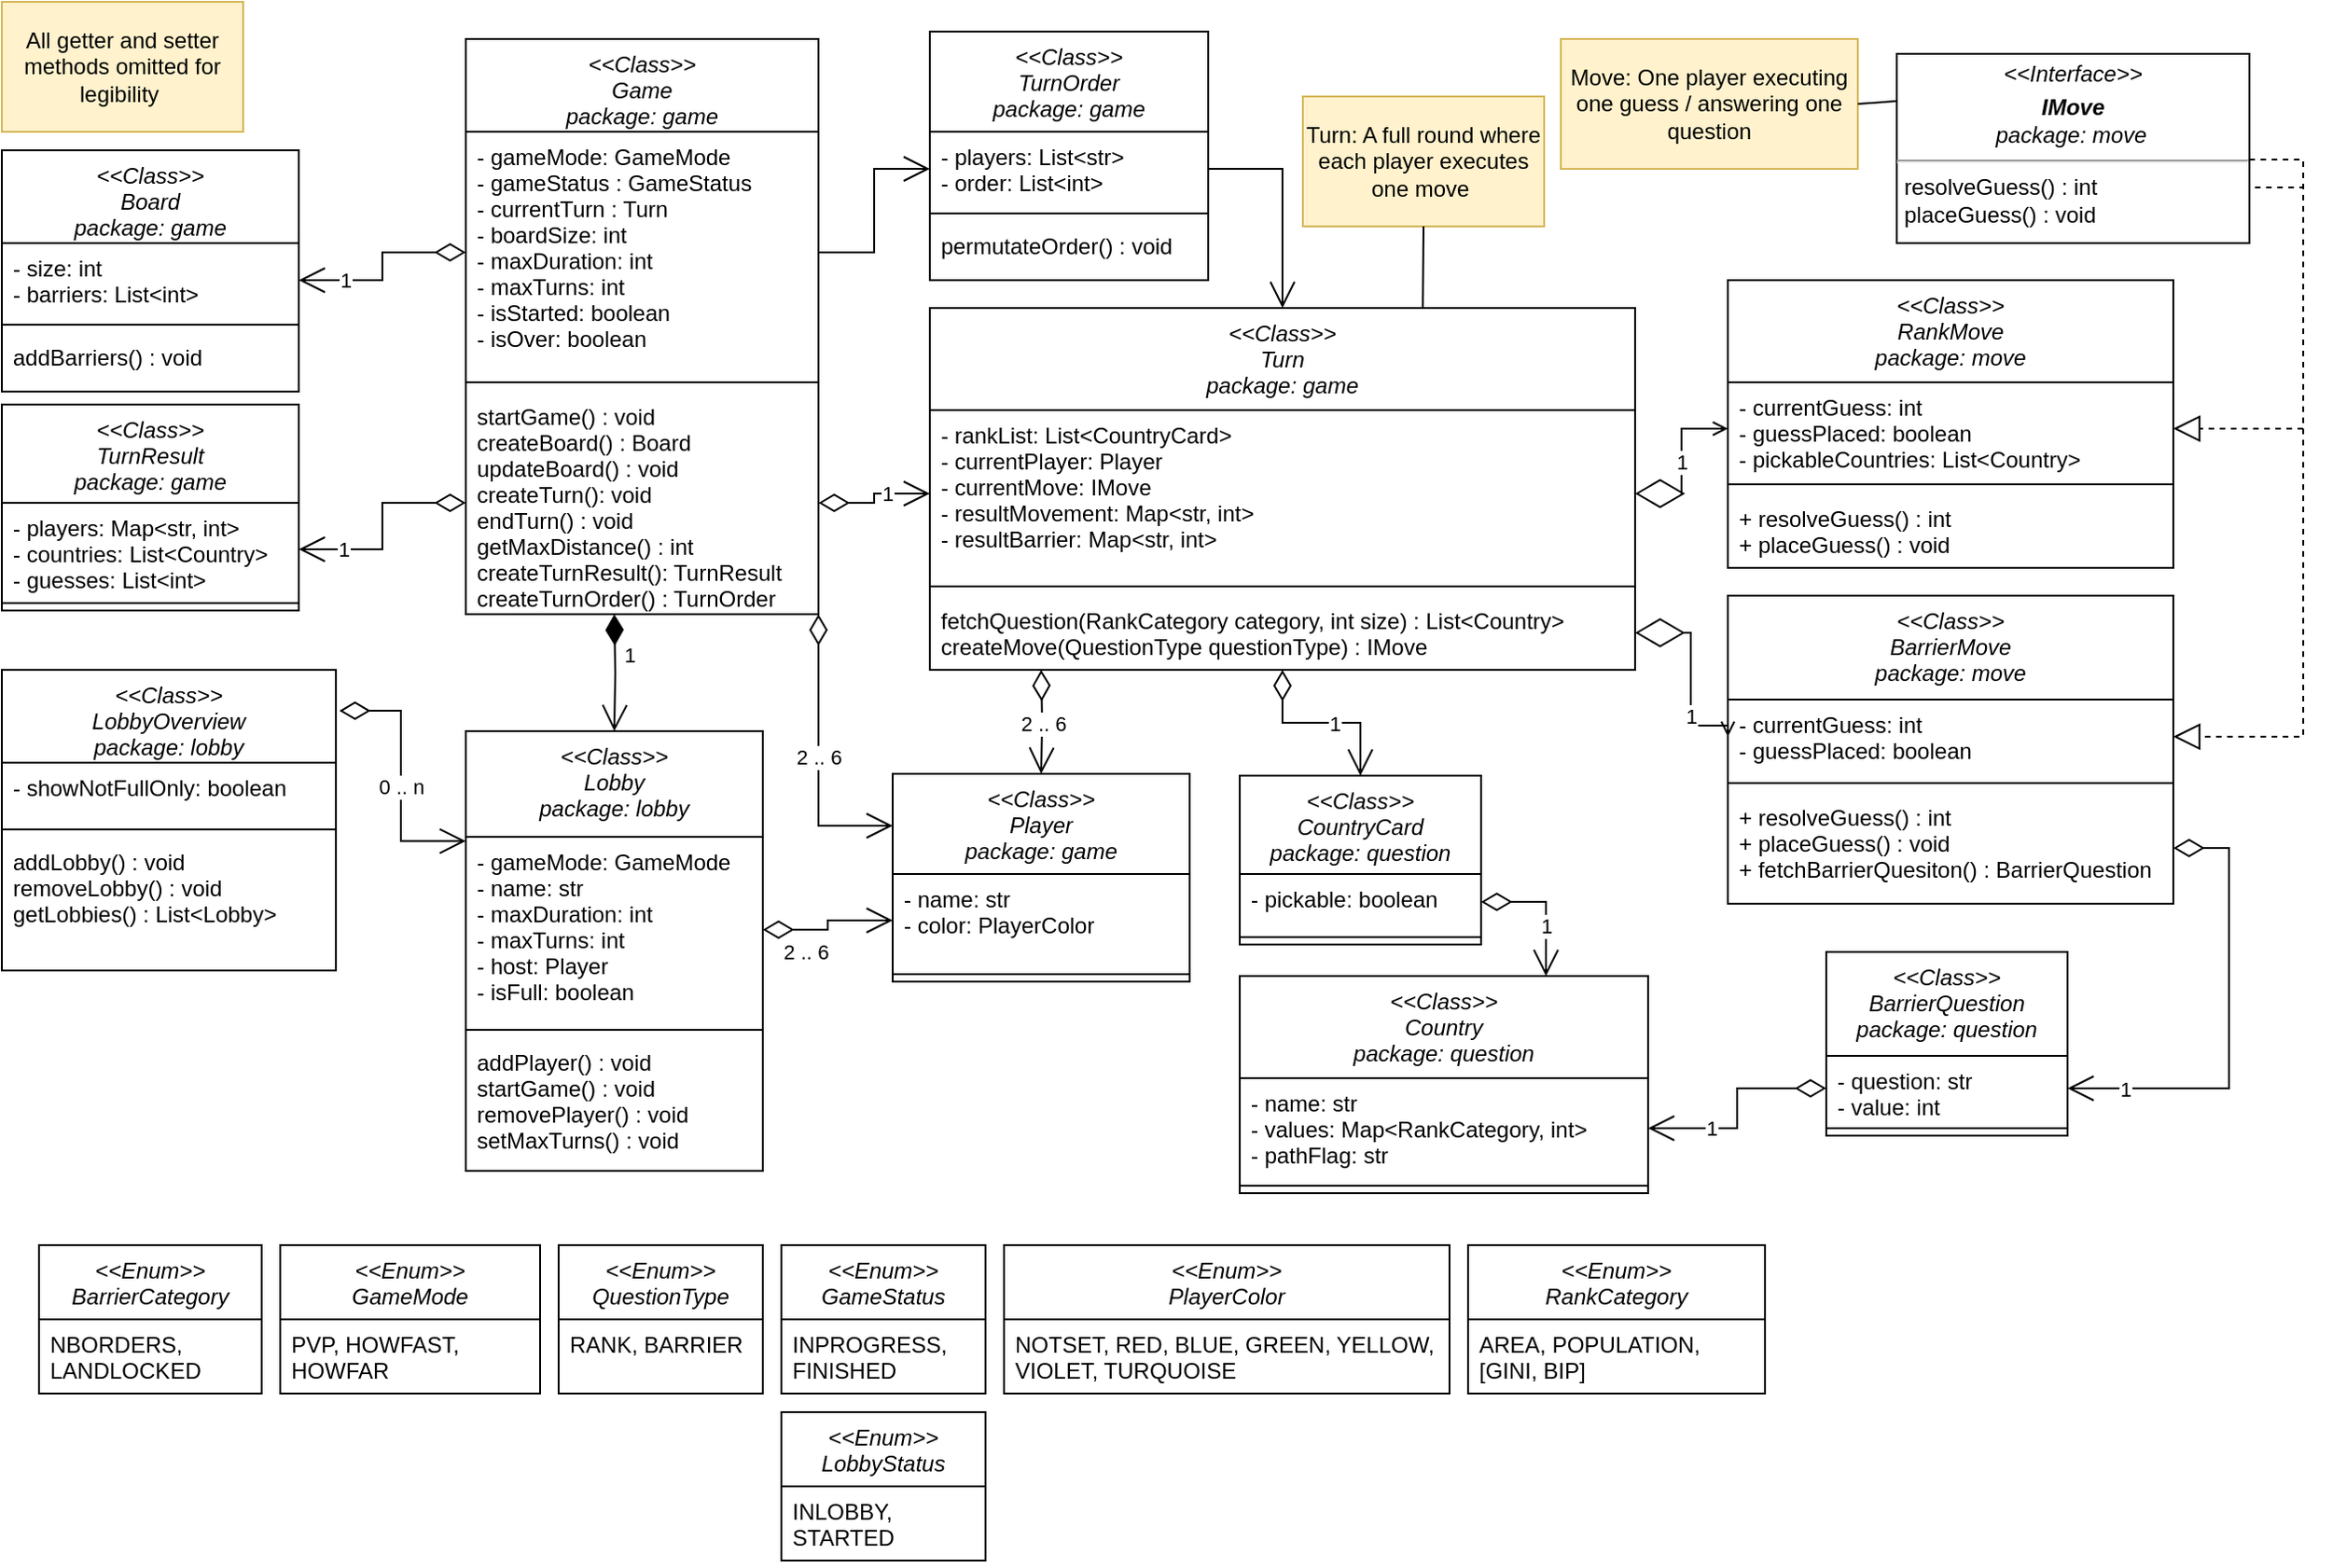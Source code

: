 <mxfile version="20.8.16" type="device"><diagram id="C5RBs43oDa-KdzZeNtuy" name="Page-1"><mxGraphModel dx="1434" dy="844" grid="1" gridSize="10" guides="1" tooltips="1" connect="1" arrows="1" fold="1" page="1" pageScale="1" pageWidth="827" pageHeight="1169" math="0" shadow="0"><root><mxCell id="WIyWlLk6GJQsqaUBKTNV-0"/><mxCell id="WIyWlLk6GJQsqaUBKTNV-1" parent="WIyWlLk6GJQsqaUBKTNV-0"/><mxCell id="HiqtWE5lyesFxOpoId12-0" value="&lt;&lt;Class&gt;&gt;&#10;Lobby&#10;package: lobby" style="swimlane;fontStyle=2;align=center;verticalAlign=top;childLayout=stackLayout;horizontal=1;startSize=57;horizontalStack=0;resizeParent=1;resizeLast=0;collapsible=1;marginBottom=0;rounded=0;shadow=0;strokeWidth=1;" parent="WIyWlLk6GJQsqaUBKTNV-1" vertex="1"><mxGeometry x="280" y="413" width="160" height="237" as="geometry"><mxRectangle x="230" y="140" width="160" height="26" as="alternateBounds"/></mxGeometry></mxCell><mxCell id="HiqtWE5lyesFxOpoId12-1" value="- gameMode: GameMode&#10;- name: str&#10;- maxDuration: int&#10;- maxTurns: int&#10;- host: Player&#10;- isFull: boolean" style="text;align=left;verticalAlign=top;spacingLeft=4;spacingRight=4;overflow=hidden;rotatable=0;points=[[0,0.5],[1,0.5]];portConstraint=eastwest;" parent="HiqtWE5lyesFxOpoId12-0" vertex="1"><mxGeometry y="57" width="160" height="100" as="geometry"/></mxCell><mxCell id="HiqtWE5lyesFxOpoId12-2" value="" style="line;html=1;strokeWidth=1;align=left;verticalAlign=middle;spacingTop=-1;spacingLeft=3;spacingRight=3;rotatable=0;labelPosition=right;points=[];portConstraint=eastwest;" parent="HiqtWE5lyesFxOpoId12-0" vertex="1"><mxGeometry y="157" width="160" height="8" as="geometry"/></mxCell><mxCell id="6ec-uytRPLtvJQE9oPAD-21" value="addPlayer() : void&#10;startGame() : void&#10;removePlayer() : void&#10;setMaxTurns() : void" style="text;align=left;verticalAlign=top;spacingLeft=4;spacingRight=4;overflow=hidden;rotatable=0;points=[[0,0.5],[1,0.5]];portConstraint=eastwest;" parent="HiqtWE5lyesFxOpoId12-0" vertex="1"><mxGeometry y="165" width="160" height="72" as="geometry"/></mxCell><mxCell id="HiqtWE5lyesFxOpoId12-6" value="&lt;&lt;Class&gt;&gt;&#10;Player&#10;package: game" style="swimlane;fontStyle=2;align=center;verticalAlign=top;childLayout=stackLayout;horizontal=1;startSize=54;horizontalStack=0;resizeParent=1;resizeLast=0;collapsible=1;marginBottom=0;rounded=0;shadow=0;strokeWidth=1;" parent="WIyWlLk6GJQsqaUBKTNV-1" vertex="1"><mxGeometry x="510" y="436" width="160" height="112" as="geometry"><mxRectangle x="230" y="140" width="160" height="26" as="alternateBounds"/></mxGeometry></mxCell><mxCell id="HiqtWE5lyesFxOpoId12-7" value="- name: str&#10;- color: PlayerColor" style="text;align=left;verticalAlign=top;spacingLeft=4;spacingRight=4;overflow=hidden;rotatable=0;points=[[0,0.5],[1,0.5]];portConstraint=eastwest;" parent="HiqtWE5lyesFxOpoId12-6" vertex="1"><mxGeometry y="54" width="160" height="50" as="geometry"/></mxCell><mxCell id="HiqtWE5lyesFxOpoId12-8" value="" style="line;html=1;strokeWidth=1;align=left;verticalAlign=middle;spacingTop=-1;spacingLeft=3;spacingRight=3;rotatable=0;labelPosition=right;points=[];portConstraint=eastwest;" parent="HiqtWE5lyesFxOpoId12-6" vertex="1"><mxGeometry y="104" width="160" height="8" as="geometry"/></mxCell><mxCell id="HiqtWE5lyesFxOpoId12-12" value="&lt;&lt;Class&gt;&gt;&#10;LobbyOverview&#10;package: lobby" style="swimlane;fontStyle=2;align=center;verticalAlign=top;childLayout=stackLayout;horizontal=1;startSize=50;horizontalStack=0;resizeParent=1;resizeLast=0;collapsible=1;marginBottom=0;rounded=0;shadow=0;strokeWidth=1;" parent="WIyWlLk6GJQsqaUBKTNV-1" vertex="1"><mxGeometry x="30" y="380" width="180" height="162" as="geometry"><mxRectangle x="230" y="140" width="160" height="26" as="alternateBounds"/></mxGeometry></mxCell><mxCell id="6ec-uytRPLtvJQE9oPAD-24" value="- showNotFullOnly: boolean" style="text;align=left;verticalAlign=top;spacingLeft=4;spacingRight=4;overflow=hidden;rotatable=0;points=[[0,0.5],[1,0.5]];portConstraint=eastwest;" parent="HiqtWE5lyesFxOpoId12-12" vertex="1"><mxGeometry y="50" width="180" height="32" as="geometry"/></mxCell><mxCell id="HiqtWE5lyesFxOpoId12-14" value="" style="line;html=1;strokeWidth=1;align=left;verticalAlign=middle;spacingTop=-1;spacingLeft=3;spacingRight=3;rotatable=0;labelPosition=right;points=[];portConstraint=eastwest;" parent="HiqtWE5lyesFxOpoId12-12" vertex="1"><mxGeometry y="82" width="180" height="8" as="geometry"/></mxCell><mxCell id="6ec-uytRPLtvJQE9oPAD-25" value="addLobby() : void&#10;removeLobby() : void&#10;getLobbies() : List&lt;Lobby&gt;" style="text;align=left;verticalAlign=top;spacingLeft=4;spacingRight=4;overflow=hidden;rotatable=0;points=[[0,0.5],[1,0.5]];portConstraint=eastwest;" parent="HiqtWE5lyesFxOpoId12-12" vertex="1"><mxGeometry y="90" width="180" height="62" as="geometry"/></mxCell><mxCell id="HiqtWE5lyesFxOpoId12-15" value="&lt;&lt;Class&gt;&gt;&#10;Board&#10;package: game" style="swimlane;fontStyle=2;align=center;verticalAlign=top;childLayout=stackLayout;horizontal=1;startSize=50;horizontalStack=0;resizeParent=1;resizeLast=0;collapsible=1;marginBottom=0;rounded=0;shadow=0;strokeWidth=1;" parent="WIyWlLk6GJQsqaUBKTNV-1" vertex="1"><mxGeometry x="30" y="100" width="160" height="130" as="geometry"><mxRectangle x="230" y="140" width="160" height="26" as="alternateBounds"/></mxGeometry></mxCell><mxCell id="HiqtWE5lyesFxOpoId12-16" value="- size: int&#10;- barriers: List&lt;int&gt;" style="text;align=left;verticalAlign=top;spacingLeft=4;spacingRight=4;overflow=hidden;rotatable=0;points=[[0,0.5],[1,0.5]];portConstraint=eastwest;" parent="HiqtWE5lyesFxOpoId12-15" vertex="1"><mxGeometry y="50" width="160" height="40" as="geometry"/></mxCell><mxCell id="HiqtWE5lyesFxOpoId12-17" value="" style="line;html=1;strokeWidth=1;align=left;verticalAlign=middle;spacingTop=-1;spacingLeft=3;spacingRight=3;rotatable=0;labelPosition=right;points=[];portConstraint=eastwest;" parent="HiqtWE5lyesFxOpoId12-15" vertex="1"><mxGeometry y="90" width="160" height="8" as="geometry"/></mxCell><mxCell id="6ec-uytRPLtvJQE9oPAD-1" value="addBarriers() : void" style="text;align=left;verticalAlign=top;spacingLeft=4;spacingRight=4;overflow=hidden;rotatable=0;points=[[0,0.5],[1,0.5]];portConstraint=eastwest;" parent="HiqtWE5lyesFxOpoId12-15" vertex="1"><mxGeometry y="98" width="160" height="32" as="geometry"/></mxCell><mxCell id="HiqtWE5lyesFxOpoId12-18" value="&lt;&lt;Class&gt;&gt;&#10;TurnResult&#10;package: game" style="swimlane;fontStyle=2;align=center;verticalAlign=top;childLayout=stackLayout;horizontal=1;startSize=53;horizontalStack=0;resizeParent=1;resizeLast=0;collapsible=1;marginBottom=0;rounded=0;shadow=0;strokeWidth=1;" parent="WIyWlLk6GJQsqaUBKTNV-1" vertex="1"><mxGeometry x="30" y="237" width="160" height="111" as="geometry"><mxRectangle x="230" y="140" width="160" height="26" as="alternateBounds"/></mxGeometry></mxCell><mxCell id="HiqtWE5lyesFxOpoId12-19" value="- players: Map&lt;str, int&gt;&#10;- countries: List&lt;Country&gt;&#10;- guesses: List&lt;int&gt;" style="text;align=left;verticalAlign=top;spacingLeft=4;spacingRight=4;overflow=hidden;rotatable=0;points=[[0,0.5],[1,0.5]];portConstraint=eastwest;" parent="HiqtWE5lyesFxOpoId12-18" vertex="1"><mxGeometry y="53" width="160" height="50" as="geometry"/></mxCell><mxCell id="HiqtWE5lyesFxOpoId12-20" value="" style="line;html=1;strokeWidth=1;align=left;verticalAlign=middle;spacingTop=-1;spacingLeft=3;spacingRight=3;rotatable=0;labelPosition=right;points=[];portConstraint=eastwest;" parent="HiqtWE5lyesFxOpoId12-18" vertex="1"><mxGeometry y="103" width="160" height="8" as="geometry"/></mxCell><mxCell id="HiqtWE5lyesFxOpoId12-22" value="&lt;&lt;Enum&gt;&gt;&#10;PlayerColor" style="swimlane;fontStyle=2;align=center;verticalAlign=top;childLayout=stackLayout;horizontal=1;startSize=40;horizontalStack=0;resizeParent=1;resizeLast=0;collapsible=1;marginBottom=0;rounded=0;shadow=0;strokeWidth=1;" parent="WIyWlLk6GJQsqaUBKTNV-1" vertex="1"><mxGeometry x="570" y="690" width="240" height="80" as="geometry"><mxRectangle x="230" y="140" width="160" height="26" as="alternateBounds"/></mxGeometry></mxCell><mxCell id="HiqtWE5lyesFxOpoId12-23" value="NOTSET, RED, BLUE, GREEN, YELLOW, VIOLET, TURQUOISE" style="text;align=left;verticalAlign=top;spacingLeft=4;spacingRight=4;overflow=hidden;rotatable=0;points=[[0,0.5],[1,0.5]];portConstraint=eastwest;whiteSpace=wrap;" parent="HiqtWE5lyesFxOpoId12-22" vertex="1"><mxGeometry y="40" width="240" height="40" as="geometry"/></mxCell><mxCell id="HiqtWE5lyesFxOpoId12-28" value="&lt;&lt;Class&gt;&gt;&#10;BarrierQuestion&#10;package: question" style="swimlane;fontStyle=2;align=center;verticalAlign=top;childLayout=stackLayout;horizontal=1;startSize=56;horizontalStack=0;resizeParent=1;resizeLast=0;collapsible=1;marginBottom=0;rounded=0;shadow=0;strokeWidth=1;" parent="WIyWlLk6GJQsqaUBKTNV-1" vertex="1"><mxGeometry x="1013" y="532" width="130" height="99" as="geometry"><mxRectangle x="230" y="140" width="160" height="26" as="alternateBounds"/></mxGeometry></mxCell><mxCell id="HiqtWE5lyesFxOpoId12-29" value="- question: str&#10;- value: int" style="text;align=left;verticalAlign=top;spacingLeft=4;spacingRight=4;overflow=hidden;rotatable=0;points=[[0,0.5],[1,0.5]];portConstraint=eastwest;" parent="HiqtWE5lyesFxOpoId12-28" vertex="1"><mxGeometry y="56" width="130" height="35" as="geometry"/></mxCell><mxCell id="HiqtWE5lyesFxOpoId12-30" value="" style="line;html=1;strokeWidth=1;align=left;verticalAlign=middle;spacingTop=-1;spacingLeft=3;spacingRight=3;rotatable=0;labelPosition=right;points=[];portConstraint=eastwest;" parent="HiqtWE5lyesFxOpoId12-28" vertex="1"><mxGeometry y="91" width="130" height="8" as="geometry"/></mxCell><mxCell id="HiqtWE5lyesFxOpoId12-34" value="&lt;&lt;Class&gt;&gt;&#10;Country&#10;package: question" style="swimlane;fontStyle=2;align=center;verticalAlign=top;childLayout=stackLayout;horizontal=1;startSize=55;horizontalStack=0;resizeParent=1;resizeLast=0;collapsible=1;marginBottom=0;rounded=0;shadow=0;strokeWidth=1;" parent="WIyWlLk6GJQsqaUBKTNV-1" vertex="1"><mxGeometry x="697" y="545" width="220" height="117" as="geometry"><mxRectangle x="230" y="140" width="160" height="26" as="alternateBounds"/></mxGeometry></mxCell><mxCell id="HiqtWE5lyesFxOpoId12-35" value="- name: str&#10;- values: Map&lt;RankCategory, int&gt;&#10;- pathFlag: str" style="text;align=left;verticalAlign=top;spacingLeft=4;spacingRight=4;overflow=hidden;rotatable=0;points=[[0,0.5],[1,0.5]];portConstraint=eastwest;" parent="HiqtWE5lyesFxOpoId12-34" vertex="1"><mxGeometry y="55" width="220" height="54" as="geometry"/></mxCell><mxCell id="HiqtWE5lyesFxOpoId12-36" value="" style="line;html=1;strokeWidth=1;align=left;verticalAlign=middle;spacingTop=-1;spacingLeft=3;spacingRight=3;rotatable=0;labelPosition=right;points=[];portConstraint=eastwest;" parent="HiqtWE5lyesFxOpoId12-34" vertex="1"><mxGeometry y="109" width="220" height="8" as="geometry"/></mxCell><mxCell id="HiqtWE5lyesFxOpoId12-41" value="&lt;&lt;Class&gt;&gt;&#10;Game&#10;package: game" style="swimlane;fontStyle=2;align=center;verticalAlign=top;childLayout=stackLayout;horizontal=1;startSize=50;horizontalStack=0;resizeParent=1;resizeLast=0;collapsible=1;marginBottom=0;rounded=0;shadow=0;strokeWidth=1;" parent="WIyWlLk6GJQsqaUBKTNV-1" vertex="1"><mxGeometry x="280" y="40" width="190" height="310" as="geometry"><mxRectangle x="230" y="140" width="160" height="26" as="alternateBounds"/></mxGeometry></mxCell><mxCell id="HiqtWE5lyesFxOpoId12-60" value="- gameMode: GameMode&#10;- gameStatus : GameStatus&#10;- currentTurn : Turn&#10;- boardSize: int&#10;- maxDuration: int&#10;- maxTurns: int&#10;- isStarted: boolean&#10;- isOver: boolean" style="text;align=left;verticalAlign=top;spacingLeft=4;spacingRight=4;overflow=hidden;rotatable=0;points=[[0,0.5],[1,0.5]];portConstraint=eastwest;" parent="HiqtWE5lyesFxOpoId12-41" vertex="1"><mxGeometry y="50" width="190" height="130" as="geometry"/></mxCell><mxCell id="HiqtWE5lyesFxOpoId12-45" style="line;html=1;strokeWidth=1;align=left;verticalAlign=middle;spacingTop=-1;spacingLeft=3;spacingRight=3;rotatable=0;labelPosition=right;points=[];portConstraint=eastwest;" parent="HiqtWE5lyesFxOpoId12-41" vertex="1"><mxGeometry y="180" width="190" height="10" as="geometry"/></mxCell><mxCell id="HiqtWE5lyesFxOpoId12-47" value="startGame() : void&#10;createBoard() : Board&#10;updateBoard() : void&#10;createTurn(): void&#10;endTurn() : void&#10;getMaxDistance() : int&#10;createTurnResult(): TurnResult&#10;createTurnOrder() : TurnOrder" style="text;align=left;verticalAlign=top;spacingLeft=4;spacingRight=4;overflow=hidden;rotatable=0;points=[[0,0.5],[1,0.5]];portConstraint=eastwest;" parent="HiqtWE5lyesFxOpoId12-41" vertex="1"><mxGeometry y="190" width="190" height="120" as="geometry"/></mxCell><mxCell id="HiqtWE5lyesFxOpoId12-51" value="&lt;&lt;Class&gt;&gt;&#10;Turn&#10;package: game" style="swimlane;fontStyle=2;align=center;verticalAlign=top;childLayout=stackLayout;horizontal=1;startSize=55;horizontalStack=0;resizeParent=1;resizeLast=0;collapsible=1;marginBottom=0;rounded=0;shadow=0;strokeWidth=1;" parent="WIyWlLk6GJQsqaUBKTNV-1" vertex="1"><mxGeometry x="530" y="185" width="380" height="195" as="geometry"><mxRectangle x="230" y="140" width="160" height="26" as="alternateBounds"/></mxGeometry></mxCell><mxCell id="HiqtWE5lyesFxOpoId12-42" value="- rankList: List&lt;CountryCard&gt;&#10;- currentPlayer: Player&#10;- currentMove: IMove&#10;- resultMovement: Map&lt;str, int&gt;&#10;- resultBarrier: Map&lt;str, int&gt;&#10;" style="text;align=left;verticalAlign=top;spacingLeft=4;spacingRight=4;overflow=hidden;rotatable=0;points=[[0,0.5],[1,0.5]];portConstraint=eastwest;" parent="HiqtWE5lyesFxOpoId12-51" vertex="1"><mxGeometry y="55" width="380" height="90" as="geometry"/></mxCell><mxCell id="HiqtWE5lyesFxOpoId12-57" style="line;html=1;strokeWidth=1;align=left;verticalAlign=middle;spacingTop=-1;spacingLeft=3;spacingRight=3;rotatable=0;labelPosition=right;points=[];portConstraint=eastwest;" parent="HiqtWE5lyesFxOpoId12-51" vertex="1"><mxGeometry y="145" width="380" height="10" as="geometry"/></mxCell><mxCell id="HiqtWE5lyesFxOpoId12-62" value="fetchQuestion(RankCategory category, int size) : List&lt;Country&gt;&#10;createMove(QuestionType questionType) : IMove" style="text;align=left;verticalAlign=top;spacingLeft=4;spacingRight=4;overflow=hidden;rotatable=0;points=[[0,0.5],[1,0.5]];portConstraint=eastwest;" parent="HiqtWE5lyesFxOpoId12-51" vertex="1"><mxGeometry y="155" width="380" height="40" as="geometry"/></mxCell><mxCell id="6ec-uytRPLtvJQE9oPAD-2" value="1" style="endArrow=open;html=1;endSize=12;startArrow=diamondThin;startSize=14;startFill=0;edgeStyle=orthogonalEdgeStyle;align=center;verticalAlign=middle;rounded=0;exitX=0;exitY=0.5;exitDx=0;exitDy=0;entryX=1;entryY=0.5;entryDx=0;entryDy=0;labelBackgroundColor=default;" parent="WIyWlLk6GJQsqaUBKTNV-1" source="HiqtWE5lyesFxOpoId12-60" target="HiqtWE5lyesFxOpoId12-16" edge="1"><mxGeometry x="0.527" relative="1" as="geometry"><mxPoint x="650" y="572.5" as="sourcePoint"/><mxPoint x="720" y="577.483" as="targetPoint"/><mxPoint as="offset"/></mxGeometry></mxCell><mxCell id="6ec-uytRPLtvJQE9oPAD-3" value="1" style="endArrow=open;html=1;endSize=12;startArrow=diamondThin;startSize=14;startFill=0;edgeStyle=orthogonalEdgeStyle;align=center;verticalAlign=middle;rounded=0;exitX=0;exitY=0.5;exitDx=0;exitDy=0;entryX=1;entryY=0.5;entryDx=0;entryDy=0;labelBackgroundColor=default;" parent="WIyWlLk6GJQsqaUBKTNV-1" source="HiqtWE5lyesFxOpoId12-47" target="HiqtWE5lyesFxOpoId12-19" edge="1"><mxGeometry x="0.583" relative="1" as="geometry"><mxPoint x="280.48" y="199.28" as="sourcePoint"/><mxPoint x="200.0" y="195" as="targetPoint"/><mxPoint as="offset"/></mxGeometry></mxCell><mxCell id="6ec-uytRPLtvJQE9oPAD-4" value="2 .. 6" style="endArrow=open;html=1;endSize=12;startArrow=diamondThin;startSize=14;startFill=0;edgeStyle=orthogonalEdgeStyle;align=center;verticalAlign=middle;rounded=0;entryX=0;entryY=0.25;entryDx=0;entryDy=0;labelBackgroundColor=default;exitX=1;exitY=1;exitDx=0;exitDy=0;" parent="WIyWlLk6GJQsqaUBKTNV-1" source="HiqtWE5lyesFxOpoId12-41" target="HiqtWE5lyesFxOpoId12-6" edge="1"><mxGeometry relative="1" as="geometry"><mxPoint x="430" y="360" as="sourcePoint"/><mxPoint x="190.03" y="399" as="targetPoint"/></mxGeometry></mxCell><mxCell id="6ec-uytRPLtvJQE9oPAD-8" value="1" style="endArrow=open;html=1;endSize=12;startArrow=diamondThin;startSize=14;startFill=0;edgeStyle=orthogonalEdgeStyle;align=center;verticalAlign=middle;rounded=0;entryX=0;entryY=0.5;entryDx=0;entryDy=0;labelBackgroundColor=default;exitX=1;exitY=0.5;exitDx=0;exitDy=0;" parent="WIyWlLk6GJQsqaUBKTNV-1" source="HiqtWE5lyesFxOpoId12-47" target="HiqtWE5lyesFxOpoId12-42" edge="1"><mxGeometry x="0.294" relative="1" as="geometry"><mxPoint x="510" y="695" as="sourcePoint"/><mxPoint x="790" y="724.5" as="targetPoint"/><mxPoint as="offset"/></mxGeometry></mxCell><mxCell id="6ec-uytRPLtvJQE9oPAD-10" value="1" style="endArrow=open;html=1;endSize=12;startArrow=diamondThin;startSize=14;startFill=0;align=center;verticalAlign=middle;rounded=0;entryX=1;entryY=0.5;entryDx=0;entryDy=0;labelBackgroundColor=default;exitX=0;exitY=0.5;exitDx=0;exitDy=0;edgeStyle=orthogonalEdgeStyle;" parent="WIyWlLk6GJQsqaUBKTNV-1" source="HiqtWE5lyesFxOpoId12-29" target="HiqtWE5lyesFxOpoId12-35" edge="1"><mxGeometry x="0.42" relative="1" as="geometry"><mxPoint x="920" y="499.99" as="sourcePoint"/><mxPoint x="790" y="552.0" as="targetPoint"/><mxPoint as="offset"/></mxGeometry></mxCell><mxCell id="6ec-uytRPLtvJQE9oPAD-12" value="1" style="endArrow=open;html=1;endSize=12;startArrow=diamondThin;startSize=14;startFill=0;edgeStyle=orthogonalEdgeStyle;align=center;verticalAlign=middle;rounded=0;labelBackgroundColor=default;entryX=1;entryY=0.5;entryDx=0;entryDy=0;exitX=1;exitY=0.5;exitDx=0;exitDy=0;" parent="WIyWlLk6GJQsqaUBKTNV-1" source="2-O8LLjPzu8e6jyZTZ7w-19" target="HiqtWE5lyesFxOpoId12-29" edge="1"><mxGeometry x="0.748" relative="1" as="geometry"><mxPoint x="1530" y="500" as="sourcePoint"/><mxPoint x="1120" y="610" as="targetPoint"/><mxPoint as="offset"/><Array as="points"><mxPoint x="1230" y="476"/><mxPoint x="1230" y="606"/></Array></mxGeometry></mxCell><mxCell id="6ec-uytRPLtvJQE9oPAD-13" value="&lt;&lt;Enum&gt;&gt;&#10;RankCategory" style="swimlane;fontStyle=2;align=center;verticalAlign=top;childLayout=stackLayout;horizontal=1;startSize=40;horizontalStack=0;resizeParent=1;resizeLast=0;collapsible=1;marginBottom=0;rounded=0;shadow=0;strokeWidth=1;" parent="WIyWlLk6GJQsqaUBKTNV-1" vertex="1"><mxGeometry x="820" y="690" width="160" height="80" as="geometry"><mxRectangle x="230" y="140" width="160" height="26" as="alternateBounds"/></mxGeometry></mxCell><mxCell id="6ec-uytRPLtvJQE9oPAD-14" value="AREA, POPULATION,&#10;[GINI, BIP]" style="text;align=left;verticalAlign=top;spacingLeft=4;spacingRight=4;overflow=hidden;rotatable=0;points=[[0,0.5],[1,0.5]];portConstraint=eastwest;" parent="6ec-uytRPLtvJQE9oPAD-13" vertex="1"><mxGeometry y="40" width="160" height="40" as="geometry"/></mxCell><mxCell id="6ec-uytRPLtvJQE9oPAD-15" value="&lt;&lt;Enum&gt;&gt;&#10;BarrierCategory" style="swimlane;fontStyle=2;align=center;verticalAlign=top;childLayout=stackLayout;horizontal=1;startSize=40;horizontalStack=0;resizeParent=1;resizeLast=0;collapsible=1;marginBottom=0;rounded=0;shadow=0;strokeWidth=1;" parent="WIyWlLk6GJQsqaUBKTNV-1" vertex="1"><mxGeometry x="50" y="690" width="120" height="80" as="geometry"><mxRectangle x="230" y="140" width="160" height="26" as="alternateBounds"/></mxGeometry></mxCell><mxCell id="6ec-uytRPLtvJQE9oPAD-16" value="NBORDERS,&#10;LANDLOCKED" style="text;align=left;verticalAlign=top;spacingLeft=4;spacingRight=4;overflow=hidden;rotatable=0;points=[[0,0.5],[1,0.5]];portConstraint=eastwest;whiteSpace=wrap;" parent="6ec-uytRPLtvJQE9oPAD-15" vertex="1"><mxGeometry y="40" width="120" height="40" as="geometry"/></mxCell><mxCell id="6ec-uytRPLtvJQE9oPAD-17" value="&lt;&lt;Enum&gt;&gt;&#10;GameMode" style="swimlane;fontStyle=2;align=center;verticalAlign=top;childLayout=stackLayout;horizontal=1;startSize=40;horizontalStack=0;resizeParent=1;resizeLast=0;collapsible=1;marginBottom=0;rounded=0;shadow=0;strokeWidth=1;" parent="WIyWlLk6GJQsqaUBKTNV-1" vertex="1"><mxGeometry x="180" y="690" width="140" height="80" as="geometry"><mxRectangle x="20" y="1010" width="160" height="26" as="alternateBounds"/></mxGeometry></mxCell><mxCell id="6ec-uytRPLtvJQE9oPAD-20" value="PVP, HOWFAST, HOWFAR" style="text;align=left;verticalAlign=top;spacingLeft=4;spacingRight=4;overflow=hidden;rotatable=0;points=[[0,0.5],[1,0.5]];portConstraint=eastwest;whiteSpace=wrap;" parent="6ec-uytRPLtvJQE9oPAD-17" vertex="1"><mxGeometry y="40" width="140" height="40" as="geometry"/></mxCell><mxCell id="6ec-uytRPLtvJQE9oPAD-22" value="2 .. 6" style="endArrow=open;html=1;endSize=12;startArrow=diamondThin;startSize=14;startFill=0;edgeStyle=orthogonalEdgeStyle;align=center;verticalAlign=middle;rounded=0;entryX=0;entryY=0.5;entryDx=0;entryDy=0;labelBackgroundColor=default;exitX=1;exitY=0.5;exitDx=0;exitDy=0;" parent="WIyWlLk6GJQsqaUBKTNV-1" source="HiqtWE5lyesFxOpoId12-1" target="HiqtWE5lyesFxOpoId12-7" edge="1"><mxGeometry x="-0.398" y="-12" relative="1" as="geometry"><mxPoint x="350" y="385" as="sourcePoint"/><mxPoint x="200" y="537.0" as="targetPoint"/><mxPoint as="offset"/></mxGeometry></mxCell><mxCell id="6ec-uytRPLtvJQE9oPAD-23" value="2 .. 6" style="endArrow=open;html=1;endSize=12;startArrow=diamondThin;startSize=14;startFill=0;edgeStyle=orthogonalEdgeStyle;align=center;verticalAlign=middle;rounded=0;labelBackgroundColor=default;entryX=0.5;entryY=0;entryDx=0;entryDy=0;" parent="WIyWlLk6GJQsqaUBKTNV-1" target="HiqtWE5lyesFxOpoId12-6" edge="1"><mxGeometry relative="1" as="geometry"><mxPoint x="590" y="380" as="sourcePoint"/><mxPoint x="190" y="519" as="targetPoint"/></mxGeometry></mxCell><mxCell id="6ec-uytRPLtvJQE9oPAD-26" value="0 .. n" style="endArrow=open;html=1;endSize=12;startArrow=diamondThin;startSize=14;startFill=0;edgeStyle=orthogonalEdgeStyle;align=center;verticalAlign=middle;rounded=0;labelBackgroundColor=default;exitX=1.01;exitY=0.136;exitDx=0;exitDy=0;exitPerimeter=0;entryX=0;entryY=0.25;entryDx=0;entryDy=0;" parent="WIyWlLk6GJQsqaUBKTNV-1" source="HiqtWE5lyesFxOpoId12-12" target="HiqtWE5lyesFxOpoId12-0" edge="1"><mxGeometry x="0.067" relative="1" as="geometry"><mxPoint x="350" y="385" as="sourcePoint"/><mxPoint x="260" y="630" as="targetPoint"/><mxPoint as="offset"/></mxGeometry></mxCell><mxCell id="6ec-uytRPLtvJQE9oPAD-27" value="1" style="endArrow=open;html=1;endSize=12;startArrow=diamondThin;startSize=14;startFill=1;edgeStyle=orthogonalEdgeStyle;align=center;verticalAlign=middle;rounded=0;entryX=0.5;entryY=0;entryDx=0;entryDy=0;labelBackgroundColor=none;" parent="WIyWlLk6GJQsqaUBKTNV-1" target="HiqtWE5lyesFxOpoId12-0" edge="1"><mxGeometry x="-0.273" y="5" relative="1" as="geometry"><mxPoint x="360" y="350" as="sourcePoint"/><mxPoint x="510.0" y="670.0" as="targetPoint"/><mxPoint x="3" y="-1" as="offset"/></mxGeometry></mxCell><mxCell id="aE28qoVk_FHLMPGTPee0-0" value="&lt;&lt;Class&gt;&gt;&#10;TurnOrder&#10;package: game" style="swimlane;fontStyle=2;align=center;verticalAlign=top;childLayout=stackLayout;horizontal=1;startSize=54;horizontalStack=0;resizeParent=1;resizeLast=0;collapsible=1;marginBottom=0;rounded=0;shadow=0;strokeWidth=1;" parent="WIyWlLk6GJQsqaUBKTNV-1" vertex="1"><mxGeometry x="530" y="36" width="150" height="134" as="geometry"><mxRectangle x="230" y="140" width="160" height="26" as="alternateBounds"/></mxGeometry></mxCell><mxCell id="aE28qoVk_FHLMPGTPee0-1" value="- players: List&lt;str&gt;&#10;- order: List&lt;int&gt;" style="text;align=left;verticalAlign=top;spacingLeft=4;spacingRight=4;overflow=hidden;rotatable=0;points=[[0,0.5],[1,0.5]];portConstraint=eastwest;" parent="aE28qoVk_FHLMPGTPee0-0" vertex="1"><mxGeometry y="54" width="150" height="40" as="geometry"/></mxCell><mxCell id="aE28qoVk_FHLMPGTPee0-2" value="" style="line;html=1;strokeWidth=1;align=left;verticalAlign=middle;spacingTop=-1;spacingLeft=3;spacingRight=3;rotatable=0;labelPosition=right;points=[];portConstraint=eastwest;" parent="aE28qoVk_FHLMPGTPee0-0" vertex="1"><mxGeometry y="94" width="150" height="8" as="geometry"/></mxCell><mxCell id="2-O8LLjPzu8e6jyZTZ7w-32" value="permutateOrder() : void" style="text;align=left;verticalAlign=top;spacingLeft=4;spacingRight=4;overflow=hidden;rotatable=0;points=[[0,0.5],[1,0.5]];portConstraint=eastwest;" parent="aE28qoVk_FHLMPGTPee0-0" vertex="1"><mxGeometry y="102" width="150" height="22" as="geometry"/></mxCell><mxCell id="aE28qoVk_FHLMPGTPee0-4" value="" style="endArrow=open;endFill=1;endSize=12;html=1;rounded=0;exitX=1;exitY=0.5;exitDx=0;exitDy=0;entryX=0;entryY=0.5;entryDx=0;entryDy=0;edgeStyle=orthogonalEdgeStyle;" parent="WIyWlLk6GJQsqaUBKTNV-1" source="HiqtWE5lyesFxOpoId12-60" target="aE28qoVk_FHLMPGTPee0-1" edge="1"><mxGeometry width="160" relative="1" as="geometry"><mxPoint x="350" y="280" as="sourcePoint"/><mxPoint x="510" y="280" as="targetPoint"/></mxGeometry></mxCell><mxCell id="2-O8LLjPzu8e6jyZTZ7w-0" value="" style="endArrow=open;endFill=1;endSize=12;html=1;rounded=0;exitX=1;exitY=0.5;exitDx=0;exitDy=0;entryX=0.5;entryY=0;entryDx=0;entryDy=0;edgeStyle=orthogonalEdgeStyle;" parent="WIyWlLk6GJQsqaUBKTNV-1" source="aE28qoVk_FHLMPGTPee0-1" target="HiqtWE5lyesFxOpoId12-51" edge="1"><mxGeometry width="160" relative="1" as="geometry"><mxPoint x="550" y="175" as="sourcePoint"/><mxPoint x="610" y="125" as="targetPoint"/></mxGeometry></mxCell><mxCell id="2-O8LLjPzu8e6jyZTZ7w-1" value="&lt;&lt;Class&gt;&gt;&#10;RankMove&#10;package: move&#10;" style="swimlane;fontStyle=2;align=center;verticalAlign=top;childLayout=stackLayout;horizontal=1;startSize=55;horizontalStack=0;resizeParent=1;resizeLast=0;collapsible=1;marginBottom=0;rounded=0;shadow=0;strokeWidth=1;" parent="WIyWlLk6GJQsqaUBKTNV-1" vertex="1"><mxGeometry x="960" y="170" width="240" height="155" as="geometry"><mxRectangle x="230" y="140" width="160" height="26" as="alternateBounds"/></mxGeometry></mxCell><mxCell id="2-O8LLjPzu8e6jyZTZ7w-2" value="- currentGuess: int&#10;- guessPlaced: boolean&#10;- pickableCountries: List&lt;Country&gt;" style="text;align=left;verticalAlign=top;spacingLeft=4;spacingRight=4;overflow=hidden;rotatable=0;points=[[0,0.5],[1,0.5]];portConstraint=eastwest;" parent="2-O8LLjPzu8e6jyZTZ7w-1" vertex="1"><mxGeometry y="55" width="240" height="50" as="geometry"/></mxCell><mxCell id="2-O8LLjPzu8e6jyZTZ7w-3" style="line;html=1;strokeWidth=1;align=left;verticalAlign=middle;spacingTop=-1;spacingLeft=3;spacingRight=3;rotatable=0;labelPosition=right;points=[];portConstraint=eastwest;" parent="2-O8LLjPzu8e6jyZTZ7w-1" vertex="1"><mxGeometry y="105" width="240" height="10" as="geometry"/></mxCell><mxCell id="2-O8LLjPzu8e6jyZTZ7w-15" value="+ resolveGuess() : int&#10;+ placeGuess() : void&#10;" style="text;align=left;verticalAlign=top;spacingLeft=4;spacingRight=4;overflow=hidden;rotatable=0;points=[[0,0.5],[1,0.5]];portConstraint=eastwest;" parent="2-O8LLjPzu8e6jyZTZ7w-1" vertex="1"><mxGeometry y="115" width="240" height="40" as="geometry"/></mxCell><mxCell id="2-O8LLjPzu8e6jyZTZ7w-5" value="Turn: A full round where each player executes one move&amp;nbsp;" style="html=1;fillColor=#fff2cc;strokeColor=#d6b656;whiteSpace=wrap;" parent="WIyWlLk6GJQsqaUBKTNV-1" vertex="1"><mxGeometry x="731" y="71" width="130" height="70" as="geometry"/></mxCell><mxCell id="2-O8LLjPzu8e6jyZTZ7w-7" value="" style="endArrow=none;endFill=0;endSize=12;html=1;rounded=0;exitX=0.5;exitY=1;exitDx=0;exitDy=0;entryX=0.699;entryY=0;entryDx=0;entryDy=0;entryPerimeter=0;" parent="WIyWlLk6GJQsqaUBKTNV-1" source="2-O8LLjPzu8e6jyZTZ7w-5" target="HiqtWE5lyesFxOpoId12-51" edge="1"><mxGeometry width="160" relative="1" as="geometry"><mxPoint x="1080" y="10" as="sourcePoint"/><mxPoint x="1240" y="10" as="targetPoint"/></mxGeometry></mxCell><mxCell id="2-O8LLjPzu8e6jyZTZ7w-8" value="Move: One player executing one guess / answering one question" style="html=1;fillColor=#fff2cc;strokeColor=#d6b656;whiteSpace=wrap;" parent="WIyWlLk6GJQsqaUBKTNV-1" vertex="1"><mxGeometry x="870" y="40" width="160" height="70" as="geometry"/></mxCell><mxCell id="2-O8LLjPzu8e6jyZTZ7w-9" value="" style="endArrow=none;endFill=0;endSize=12;html=1;rounded=0;exitX=1;exitY=0.5;exitDx=0;exitDy=0;entryX=0;entryY=0.25;entryDx=0;entryDy=0;" parent="WIyWlLk6GJQsqaUBKTNV-1" source="2-O8LLjPzu8e6jyZTZ7w-8" target="2-O8LLjPzu8e6jyZTZ7w-14" edge="1"><mxGeometry width="160" relative="1" as="geometry"><mxPoint x="1410" y="10" as="sourcePoint"/><mxPoint x="1230" y="200" as="targetPoint"/></mxGeometry></mxCell><mxCell id="2-O8LLjPzu8e6jyZTZ7w-10" value="1" style="endArrow=diamondThin;endFill=0;endSize=24;html=1;entryX=1;entryY=0.5;entryDx=0;entryDy=0;startArrow=open;startFill=0;exitX=0;exitY=0.5;exitDx=0;exitDy=0;rounded=0;edgeStyle=orthogonalEdgeStyle;" parent="WIyWlLk6GJQsqaUBKTNV-1" source="2-O8LLjPzu8e6jyZTZ7w-2" target="HiqtWE5lyesFxOpoId12-42" edge="1"><mxGeometry width="160" relative="1" as="geometry"><mxPoint x="1280" y="290" as="sourcePoint"/><mxPoint x="1240" y="390" as="targetPoint"/></mxGeometry></mxCell><mxCell id="2-O8LLjPzu8e6jyZTZ7w-11" value="&lt;&lt;Enum&gt;&gt;&#10;QuestionType" style="swimlane;fontStyle=2;align=center;verticalAlign=top;childLayout=stackLayout;horizontal=1;startSize=40;horizontalStack=0;resizeParent=1;resizeLast=0;collapsible=1;marginBottom=0;rounded=0;shadow=0;strokeWidth=1;whiteSpace=wrap;" parent="WIyWlLk6GJQsqaUBKTNV-1" vertex="1"><mxGeometry x="330" y="690" width="110" height="80" as="geometry"><mxRectangle x="20" y="1010" width="160" height="26" as="alternateBounds"/></mxGeometry></mxCell><mxCell id="2-O8LLjPzu8e6jyZTZ7w-12" value="RANK, BARRIER" style="text;align=left;verticalAlign=top;spacingLeft=4;spacingRight=4;overflow=hidden;rotatable=0;points=[[0,0.5],[1,0.5]];portConstraint=eastwest;" parent="2-O8LLjPzu8e6jyZTZ7w-11" vertex="1"><mxGeometry y="40" width="110" height="40" as="geometry"/></mxCell><mxCell id="2-O8LLjPzu8e6jyZTZ7w-14" value="&lt;p style=&quot;margin:0px;margin-top:4px;text-align:center;&quot;&gt;&lt;i&gt;&amp;lt;&amp;lt;Interface&amp;gt;&amp;gt;&lt;/i&gt;&lt;/p&gt;&lt;p style=&quot;margin:0px;margin-top:4px;text-align:center;&quot;&gt;&lt;i&gt;&lt;b&gt;IMove&lt;/b&gt;&lt;/i&gt;&lt;br&gt;&lt;/p&gt;&lt;span style=&quot;white-space: pre;&quot;&gt;&lt;div style=&quot;&quot;&gt;&lt;span style=&quot;background-color: initial;&quot;&gt;&#9;&lt;/span&gt;&lt;span style=&quot;background-color: initial;&quot;&gt;&#9;&lt;/span&gt;&lt;i&gt;package: move&lt;/i&gt;&lt;/div&gt;&lt;/span&gt;&lt;hr&gt;&lt;p style=&quot;margin:0px;margin-left:4px;&quot;&gt;&lt;/p&gt;&lt;p style=&quot;margin:0px;margin-left:4px;&quot;&gt;&lt;/p&gt;&lt;p style=&quot;margin:0px;margin-left:4px;&quot;&gt;resolveGuess() : int&lt;/p&gt;&lt;p style=&quot;margin:0px;margin-left:4px;&quot;&gt;placeGuess() : void&lt;/p&gt;" style="verticalAlign=top;align=left;overflow=fill;fontSize=12;fontFamily=Helvetica;html=1;" parent="WIyWlLk6GJQsqaUBKTNV-1" vertex="1"><mxGeometry x="1051" y="48" width="190" height="102" as="geometry"/></mxCell><mxCell id="2-O8LLjPzu8e6jyZTZ7w-16" value="&lt;&lt;Class&gt;&gt;&#10;BarrierMove&#10;package: move" style="swimlane;fontStyle=2;align=center;verticalAlign=top;childLayout=stackLayout;horizontal=1;startSize=56;horizontalStack=0;resizeParent=1;resizeLast=0;collapsible=1;marginBottom=0;rounded=0;shadow=0;strokeWidth=1;" parent="WIyWlLk6GJQsqaUBKTNV-1" vertex="1"><mxGeometry x="960" y="340" width="240" height="166" as="geometry"><mxRectangle x="230" y="140" width="160" height="26" as="alternateBounds"/></mxGeometry></mxCell><mxCell id="2-O8LLjPzu8e6jyZTZ7w-17" value="- currentGuess: int&#10;- guessPlaced: boolean" style="text;align=left;verticalAlign=top;spacingLeft=4;spacingRight=4;overflow=hidden;rotatable=0;points=[[0,0.5],[1,0.5]];portConstraint=eastwest;" parent="2-O8LLjPzu8e6jyZTZ7w-16" vertex="1"><mxGeometry y="56" width="240" height="40" as="geometry"/></mxCell><mxCell id="2-O8LLjPzu8e6jyZTZ7w-18" style="line;html=1;strokeWidth=1;align=left;verticalAlign=middle;spacingTop=-1;spacingLeft=3;spacingRight=3;rotatable=0;labelPosition=right;points=[];portConstraint=eastwest;" parent="2-O8LLjPzu8e6jyZTZ7w-16" vertex="1"><mxGeometry y="96" width="240" height="10" as="geometry"/></mxCell><mxCell id="2-O8LLjPzu8e6jyZTZ7w-19" value="+ resolveGuess() : int&#10;+ placeGuess() : void&#10;+ fetchBarrierQuesiton() : BarrierQuestion" style="text;align=left;verticalAlign=top;spacingLeft=4;spacingRight=4;overflow=hidden;rotatable=0;points=[[0,0.5],[1,0.5]];portConstraint=eastwest;" parent="2-O8LLjPzu8e6jyZTZ7w-16" vertex="1"><mxGeometry y="106" width="240" height="60" as="geometry"/></mxCell><mxCell id="2-O8LLjPzu8e6jyZTZ7w-20" value="&lt;&lt;Enum&gt;&gt;&#10;GameStatus" style="swimlane;fontStyle=2;align=center;verticalAlign=top;childLayout=stackLayout;horizontal=1;startSize=40;horizontalStack=0;resizeParent=1;resizeLast=0;collapsible=1;marginBottom=0;rounded=0;shadow=0;strokeWidth=1;" parent="WIyWlLk6GJQsqaUBKTNV-1" vertex="1"><mxGeometry x="450" y="690" width="110" height="80" as="geometry"><mxRectangle x="20" y="1010" width="160" height="26" as="alternateBounds"/></mxGeometry></mxCell><mxCell id="2-O8LLjPzu8e6jyZTZ7w-21" value="INPROGRESS, FINISHED" style="text;align=left;verticalAlign=top;spacingLeft=4;spacingRight=4;overflow=hidden;rotatable=0;points=[[0,0.5],[1,0.5]];portConstraint=eastwest;whiteSpace=wrap;" parent="2-O8LLjPzu8e6jyZTZ7w-20" vertex="1"><mxGeometry y="40" width="110" height="40" as="geometry"/></mxCell><mxCell id="2-O8LLjPzu8e6jyZTZ7w-22" value="1" style="endArrow=diamondThin;endFill=0;endSize=24;html=1;entryX=1;entryY=0.5;entryDx=0;entryDy=0;startArrow=open;startFill=0;exitX=0;exitY=0.5;exitDx=0;exitDy=0;rounded=0;edgeStyle=orthogonalEdgeStyle;" parent="WIyWlLk6GJQsqaUBKTNV-1" source="2-O8LLjPzu8e6jyZTZ7w-17" target="HiqtWE5lyesFxOpoId12-62" edge="1"><mxGeometry x="-0.418" width="160" relative="1" as="geometry"><mxPoint x="1350" y="320" as="sourcePoint"/><mxPoint x="1000" y="290" as="targetPoint"/><Array as="points"><mxPoint x="940" y="410"/><mxPoint x="940" y="360"/></Array><mxPoint as="offset"/></mxGeometry></mxCell><mxCell id="2-O8LLjPzu8e6jyZTZ7w-23" value="" style="endArrow=block;dashed=1;endFill=0;endSize=12;html=1;rounded=0;labelBackgroundColor=default;edgeStyle=orthogonalEdgeStyle;exitX=1;exitY=0.5;exitDx=0;exitDy=0;entryX=1;entryY=0.5;entryDx=0;entryDy=0;" parent="WIyWlLk6GJQsqaUBKTNV-1" source="2-O8LLjPzu8e6jyZTZ7w-14" target="2-O8LLjPzu8e6jyZTZ7w-2" edge="1"><mxGeometry width="160" relative="1" as="geometry"><mxPoint x="1550" y="120" as="sourcePoint"/><mxPoint x="1230" y="330" as="targetPoint"/><Array as="points"><mxPoint x="1241" y="105"/><mxPoint x="1270" y="105"/><mxPoint x="1270" y="250"/></Array></mxGeometry></mxCell><mxCell id="2-O8LLjPzu8e6jyZTZ7w-24" value="" style="endArrow=block;dashed=1;endFill=0;endSize=12;html=1;rounded=0;labelBackgroundColor=default;entryX=1;entryY=0.5;entryDx=0;entryDy=0;edgeStyle=orthogonalEdgeStyle;exitX=1;exitY=0.5;exitDx=0;exitDy=0;" parent="WIyWlLk6GJQsqaUBKTNV-1" source="2-O8LLjPzu8e6jyZTZ7w-14" target="2-O8LLjPzu8e6jyZTZ7w-17" edge="1"><mxGeometry width="160" relative="1" as="geometry"><mxPoint x="1560" y="130" as="sourcePoint"/><mxPoint x="1590" y="320" as="targetPoint"/><Array as="points"><mxPoint x="1241" y="120"/><mxPoint x="1270" y="120"/><mxPoint x="1270" y="416"/></Array></mxGeometry></mxCell><mxCell id="2-O8LLjPzu8e6jyZTZ7w-25" value="All getter and setter methods omitted for legibility&amp;nbsp;" style="html=1;fillColor=#fff2cc;strokeColor=#d6b656;whiteSpace=wrap;align=center;" parent="WIyWlLk6GJQsqaUBKTNV-1" vertex="1"><mxGeometry x="30" y="20" width="130" height="70" as="geometry"/></mxCell><mxCell id="2-O8LLjPzu8e6jyZTZ7w-27" value="&lt;&lt;Class&gt;&gt;&#10;CountryCard&#10;package: question" style="swimlane;fontStyle=2;align=center;verticalAlign=top;childLayout=stackLayout;horizontal=1;startSize=53;horizontalStack=0;resizeParent=1;resizeLast=0;collapsible=1;marginBottom=0;rounded=0;shadow=0;strokeWidth=1;" parent="WIyWlLk6GJQsqaUBKTNV-1" vertex="1"><mxGeometry x="697" y="437" width="130" height="91" as="geometry"><mxRectangle x="230" y="140" width="160" height="26" as="alternateBounds"/></mxGeometry></mxCell><mxCell id="2-O8LLjPzu8e6jyZTZ7w-28" value="- pickable: boolean" style="text;align=left;verticalAlign=top;spacingLeft=4;spacingRight=4;overflow=hidden;rotatable=0;points=[[0,0.5],[1,0.5]];portConstraint=eastwest;" parent="2-O8LLjPzu8e6jyZTZ7w-27" vertex="1"><mxGeometry y="53" width="130" height="30" as="geometry"/></mxCell><mxCell id="2-O8LLjPzu8e6jyZTZ7w-29" value="" style="line;html=1;strokeWidth=1;align=left;verticalAlign=middle;spacingTop=-1;spacingLeft=3;spacingRight=3;rotatable=0;labelPosition=right;points=[];portConstraint=eastwest;" parent="2-O8LLjPzu8e6jyZTZ7w-27" vertex="1"><mxGeometry y="83" width="130" height="8" as="geometry"/></mxCell><mxCell id="2-O8LLjPzu8e6jyZTZ7w-30" value="1" style="endArrow=open;html=1;endSize=12;startArrow=diamondThin;startSize=14;startFill=0;align=center;verticalAlign=middle;rounded=0;entryX=0.75;entryY=0;entryDx=0;entryDy=0;labelBackgroundColor=default;exitX=1;exitY=0.5;exitDx=0;exitDy=0;edgeStyle=orthogonalEdgeStyle;" parent="WIyWlLk6GJQsqaUBKTNV-1" source="2-O8LLjPzu8e6jyZTZ7w-28" target="HiqtWE5lyesFxOpoId12-34" edge="1"><mxGeometry x="0.282" relative="1" as="geometry"><mxPoint x="900" y="629.5" as="sourcePoint"/><mxPoint x="789.12" y="585.832" as="targetPoint"/><mxPoint as="offset"/></mxGeometry></mxCell><mxCell id="2-O8LLjPzu8e6jyZTZ7w-31" value="1" style="endArrow=open;html=1;endSize=12;startArrow=diamondThin;startSize=14;startFill=0;align=center;verticalAlign=middle;rounded=0;entryX=0.5;entryY=0;entryDx=0;entryDy=0;labelBackgroundColor=default;exitX=0.5;exitY=1;exitDx=0;exitDy=0;edgeStyle=orthogonalEdgeStyle;" parent="WIyWlLk6GJQsqaUBKTNV-1" source="HiqtWE5lyesFxOpoId12-51" target="2-O8LLjPzu8e6jyZTZ7w-27" edge="1"><mxGeometry x="0.143" relative="1" as="geometry"><mxPoint x="870" y="527" as="sourcePoint"/><mxPoint x="790" y="552" as="targetPoint"/><mxPoint as="offset"/></mxGeometry></mxCell><mxCell id="lzVcyqTTK3BcXIFnvMZr-0" value="&lt;&lt;Enum&gt;&gt;&#10;LobbyStatus" style="swimlane;fontStyle=2;align=center;verticalAlign=top;childLayout=stackLayout;horizontal=1;startSize=40;horizontalStack=0;resizeParent=1;resizeLast=0;collapsible=1;marginBottom=0;rounded=0;shadow=0;strokeWidth=1;" vertex="1" parent="WIyWlLk6GJQsqaUBKTNV-1"><mxGeometry x="450" y="780" width="110" height="80" as="geometry"><mxRectangle x="20" y="1010" width="160" height="26" as="alternateBounds"/></mxGeometry></mxCell><mxCell id="lzVcyqTTK3BcXIFnvMZr-1" value="INLOBBY, STARTED" style="text;align=left;verticalAlign=top;spacingLeft=4;spacingRight=4;overflow=hidden;rotatable=0;points=[[0,0.5],[1,0.5]];portConstraint=eastwest;whiteSpace=wrap;" vertex="1" parent="lzVcyqTTK3BcXIFnvMZr-0"><mxGeometry y="40" width="110" height="40" as="geometry"/></mxCell></root></mxGraphModel></diagram></mxfile>